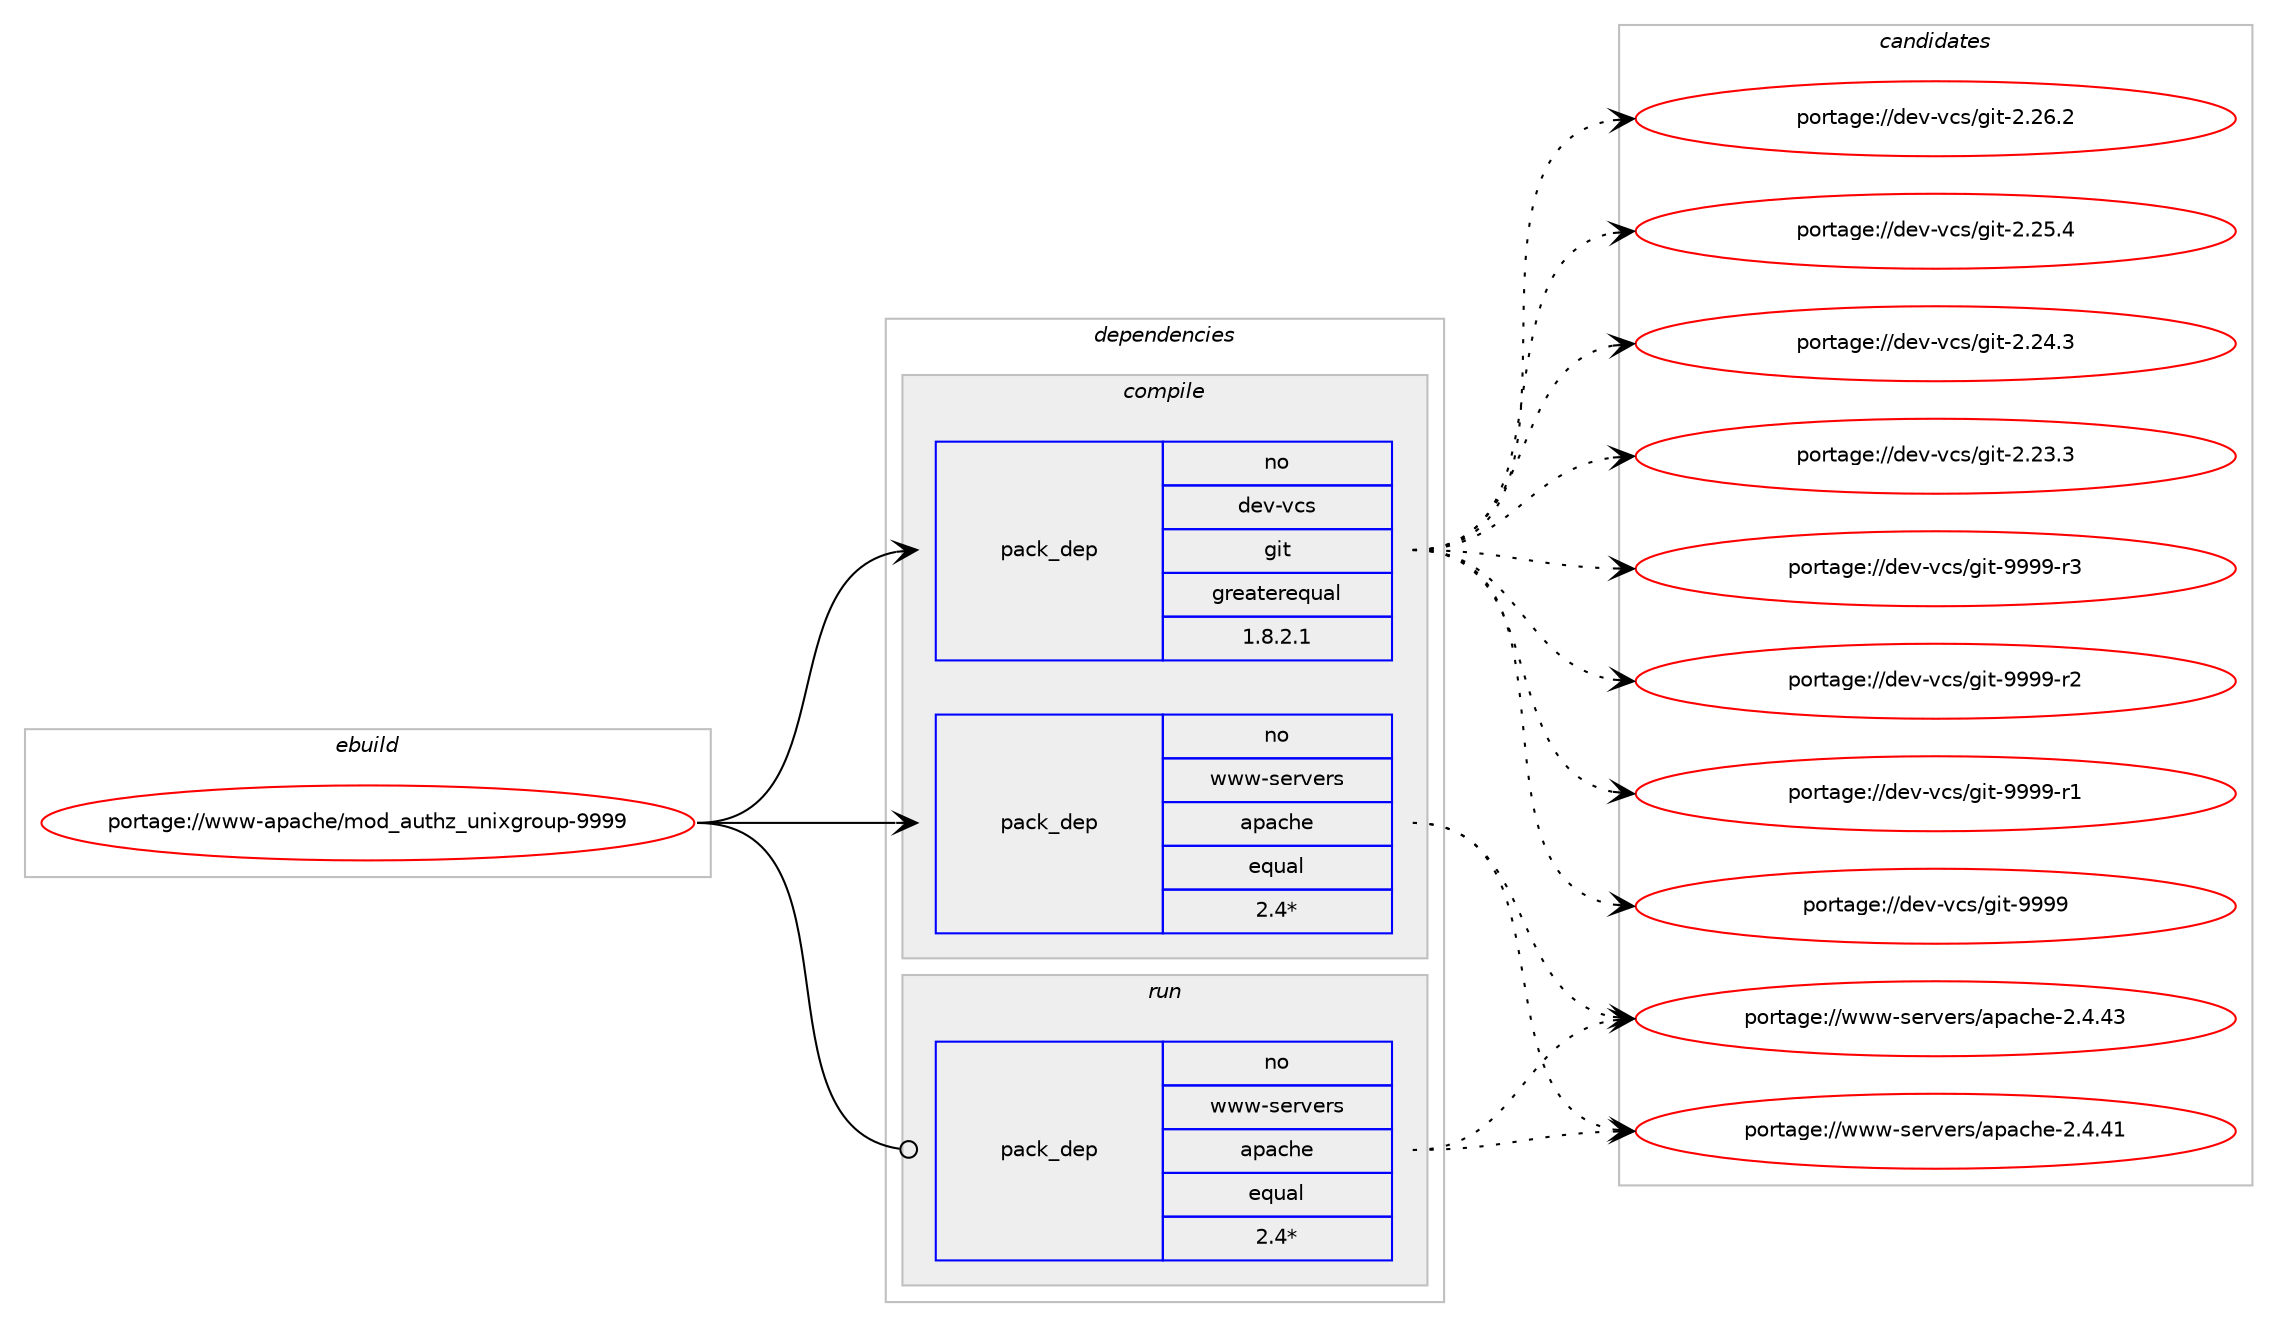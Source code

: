 digraph prolog {

# *************
# Graph options
# *************

newrank=true;
concentrate=true;
compound=true;
graph [rankdir=LR,fontname=Helvetica,fontsize=10,ranksep=1.5];#, ranksep=2.5, nodesep=0.2];
edge  [arrowhead=vee];
node  [fontname=Helvetica,fontsize=10];

# **********
# The ebuild
# **********

subgraph cluster_leftcol {
color=gray;
rank=same;
label=<<i>ebuild</i>>;
id [label="portage://www-apache/mod_authz_unixgroup-9999", color=red, width=4, href="../www-apache/mod_authz_unixgroup-9999.svg"];
}

# ****************
# The dependencies
# ****************

subgraph cluster_midcol {
color=gray;
label=<<i>dependencies</i>>;
subgraph cluster_compile {
fillcolor="#eeeeee";
style=filled;
label=<<i>compile</i>>;
subgraph pack2334 {
dependency2684 [label=<<TABLE BORDER="0" CELLBORDER="1" CELLSPACING="0" CELLPADDING="4" WIDTH="220"><TR><TD ROWSPAN="6" CELLPADDING="30">pack_dep</TD></TR><TR><TD WIDTH="110">no</TD></TR><TR><TD>dev-vcs</TD></TR><TR><TD>git</TD></TR><TR><TD>greaterequal</TD></TR><TR><TD>1.8.2.1</TD></TR></TABLE>>, shape=none, color=blue];
}
id:e -> dependency2684:w [weight=20,style="solid",arrowhead="vee"];
subgraph pack2335 {
dependency2685 [label=<<TABLE BORDER="0" CELLBORDER="1" CELLSPACING="0" CELLPADDING="4" WIDTH="220"><TR><TD ROWSPAN="6" CELLPADDING="30">pack_dep</TD></TR><TR><TD WIDTH="110">no</TD></TR><TR><TD>www-servers</TD></TR><TR><TD>apache</TD></TR><TR><TD>equal</TD></TR><TR><TD>2.4*</TD></TR></TABLE>>, shape=none, color=blue];
}
id:e -> dependency2685:w [weight=20,style="solid",arrowhead="vee"];
}
subgraph cluster_compileandrun {
fillcolor="#eeeeee";
style=filled;
label=<<i>compile and run</i>>;
}
subgraph cluster_run {
fillcolor="#eeeeee";
style=filled;
label=<<i>run</i>>;
subgraph pack2336 {
dependency2686 [label=<<TABLE BORDER="0" CELLBORDER="1" CELLSPACING="0" CELLPADDING="4" WIDTH="220"><TR><TD ROWSPAN="6" CELLPADDING="30">pack_dep</TD></TR><TR><TD WIDTH="110">no</TD></TR><TR><TD>www-servers</TD></TR><TR><TD>apache</TD></TR><TR><TD>equal</TD></TR><TR><TD>2.4*</TD></TR></TABLE>>, shape=none, color=blue];
}
id:e -> dependency2686:w [weight=20,style="solid",arrowhead="odot"];
}
}

# **************
# The candidates
# **************

subgraph cluster_choices {
rank=same;
color=gray;
label=<<i>candidates</i>>;

subgraph choice2334 {
color=black;
nodesep=1;
choice10010111845118991154710310511645575757574511451 [label="portage://dev-vcs/git-9999-r3", color=red, width=4,href="../dev-vcs/git-9999-r3.svg"];
choice10010111845118991154710310511645575757574511450 [label="portage://dev-vcs/git-9999-r2", color=red, width=4,href="../dev-vcs/git-9999-r2.svg"];
choice10010111845118991154710310511645575757574511449 [label="portage://dev-vcs/git-9999-r1", color=red, width=4,href="../dev-vcs/git-9999-r1.svg"];
choice1001011184511899115471031051164557575757 [label="portage://dev-vcs/git-9999", color=red, width=4,href="../dev-vcs/git-9999.svg"];
choice10010111845118991154710310511645504650544650 [label="portage://dev-vcs/git-2.26.2", color=red, width=4,href="../dev-vcs/git-2.26.2.svg"];
choice10010111845118991154710310511645504650534652 [label="portage://dev-vcs/git-2.25.4", color=red, width=4,href="../dev-vcs/git-2.25.4.svg"];
choice10010111845118991154710310511645504650524651 [label="portage://dev-vcs/git-2.24.3", color=red, width=4,href="../dev-vcs/git-2.24.3.svg"];
choice10010111845118991154710310511645504650514651 [label="portage://dev-vcs/git-2.23.3", color=red, width=4,href="../dev-vcs/git-2.23.3.svg"];
dependency2684:e -> choice10010111845118991154710310511645575757574511451:w [style=dotted,weight="100"];
dependency2684:e -> choice10010111845118991154710310511645575757574511450:w [style=dotted,weight="100"];
dependency2684:e -> choice10010111845118991154710310511645575757574511449:w [style=dotted,weight="100"];
dependency2684:e -> choice1001011184511899115471031051164557575757:w [style=dotted,weight="100"];
dependency2684:e -> choice10010111845118991154710310511645504650544650:w [style=dotted,weight="100"];
dependency2684:e -> choice10010111845118991154710310511645504650534652:w [style=dotted,weight="100"];
dependency2684:e -> choice10010111845118991154710310511645504650524651:w [style=dotted,weight="100"];
dependency2684:e -> choice10010111845118991154710310511645504650514651:w [style=dotted,weight="100"];
}
subgraph choice2335 {
color=black;
nodesep=1;
choice119119119451151011141181011141154797112979910410145504652465251 [label="portage://www-servers/apache-2.4.43", color=red, width=4,href="../www-servers/apache-2.4.43.svg"];
choice119119119451151011141181011141154797112979910410145504652465249 [label="portage://www-servers/apache-2.4.41", color=red, width=4,href="../www-servers/apache-2.4.41.svg"];
dependency2685:e -> choice119119119451151011141181011141154797112979910410145504652465251:w [style=dotted,weight="100"];
dependency2685:e -> choice119119119451151011141181011141154797112979910410145504652465249:w [style=dotted,weight="100"];
}
subgraph choice2336 {
color=black;
nodesep=1;
choice119119119451151011141181011141154797112979910410145504652465251 [label="portage://www-servers/apache-2.4.43", color=red, width=4,href="../www-servers/apache-2.4.43.svg"];
choice119119119451151011141181011141154797112979910410145504652465249 [label="portage://www-servers/apache-2.4.41", color=red, width=4,href="../www-servers/apache-2.4.41.svg"];
dependency2686:e -> choice119119119451151011141181011141154797112979910410145504652465251:w [style=dotted,weight="100"];
dependency2686:e -> choice119119119451151011141181011141154797112979910410145504652465249:w [style=dotted,weight="100"];
}
}

}
